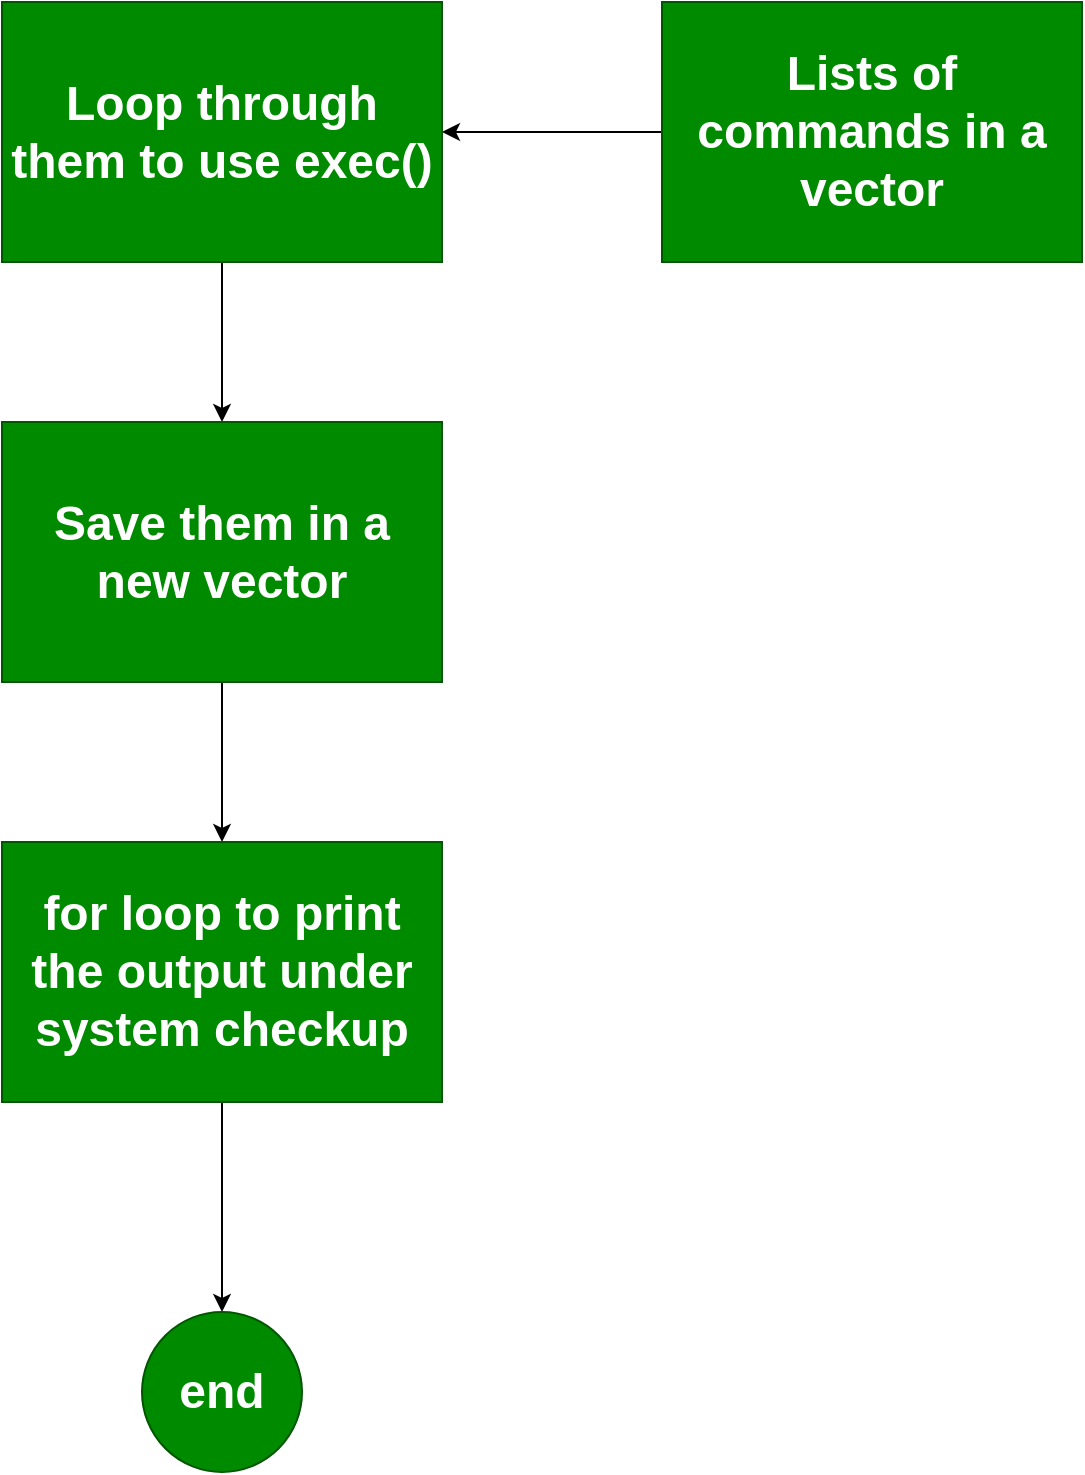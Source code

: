 <mxfile>
    <diagram id="fmu-V0Jj6PFSNfMzoVkl" name="Page-1">
        <mxGraphModel dx="1518" dy="635" grid="1" gridSize="10" guides="1" tooltips="1" connect="1" arrows="1" fold="1" page="1" pageScale="1" pageWidth="850" pageHeight="1100" math="0" shadow="0">
            <root>
                <mxCell id="0"/>
                <mxCell id="1" parent="0"/>
                <mxCell id="26" style="edgeStyle=none;html=1;exitX=0;exitY=0.5;exitDx=0;exitDy=0;" edge="1" parent="1" source="25">
                    <mxGeometry relative="1" as="geometry">
                        <mxPoint x="360" y="355" as="targetPoint"/>
                    </mxGeometry>
                </mxCell>
                <mxCell id="25" value="&lt;h1&gt;Lists of commands in a vector&lt;/h1&gt;" style="rounded=0;whiteSpace=wrap;html=1;fontFamily=Helvetica;fillColor=#008a00;fontColor=#ffffff;strokeColor=#005700;" vertex="1" parent="1">
                    <mxGeometry x="470" y="290" width="210" height="130" as="geometry"/>
                </mxCell>
                <mxCell id="29" value="" style="edgeStyle=none;html=1;" edge="1" parent="1" source="27" target="28">
                    <mxGeometry relative="1" as="geometry"/>
                </mxCell>
                <mxCell id="27" value="&lt;h1&gt;Loop through them to use exec()&lt;/h1&gt;" style="rounded=0;whiteSpace=wrap;html=1;fontFamily=Helvetica;fillColor=#008a00;fontColor=#ffffff;strokeColor=#005700;" vertex="1" parent="1">
                    <mxGeometry x="140" y="290" width="220" height="130" as="geometry"/>
                </mxCell>
                <mxCell id="31" value="" style="edgeStyle=none;html=1;" edge="1" parent="1" source="28" target="30">
                    <mxGeometry relative="1" as="geometry"/>
                </mxCell>
                <mxCell id="28" value="&lt;h1&gt;Save them in a new vector&lt;/h1&gt;" style="rounded=0;whiteSpace=wrap;html=1;fontFamily=Helvetica;fillColor=#008a00;fontColor=#ffffff;strokeColor=#005700;" vertex="1" parent="1">
                    <mxGeometry x="140" y="500" width="220" height="130" as="geometry"/>
                </mxCell>
                <mxCell id="33" value="" style="edgeStyle=none;html=1;" edge="1" parent="1" source="30" target="32">
                    <mxGeometry relative="1" as="geometry"/>
                </mxCell>
                <mxCell id="30" value="&lt;h1&gt;for loop to print the output under system checkup&lt;/h1&gt;" style="rounded=0;whiteSpace=wrap;html=1;fontFamily=Helvetica;fillColor=#008a00;fontColor=#ffffff;strokeColor=#005700;" vertex="1" parent="1">
                    <mxGeometry x="140" y="710" width="220" height="130" as="geometry"/>
                </mxCell>
                <mxCell id="32" value="&lt;h1&gt;end&lt;/h1&gt;" style="ellipse;whiteSpace=wrap;html=1;fillColor=#008a00;strokeColor=#005700;fontColor=#ffffff;rounded=0;" vertex="1" parent="1">
                    <mxGeometry x="210" y="945" width="80" height="80" as="geometry"/>
                </mxCell>
            </root>
        </mxGraphModel>
    </diagram>
</mxfile>